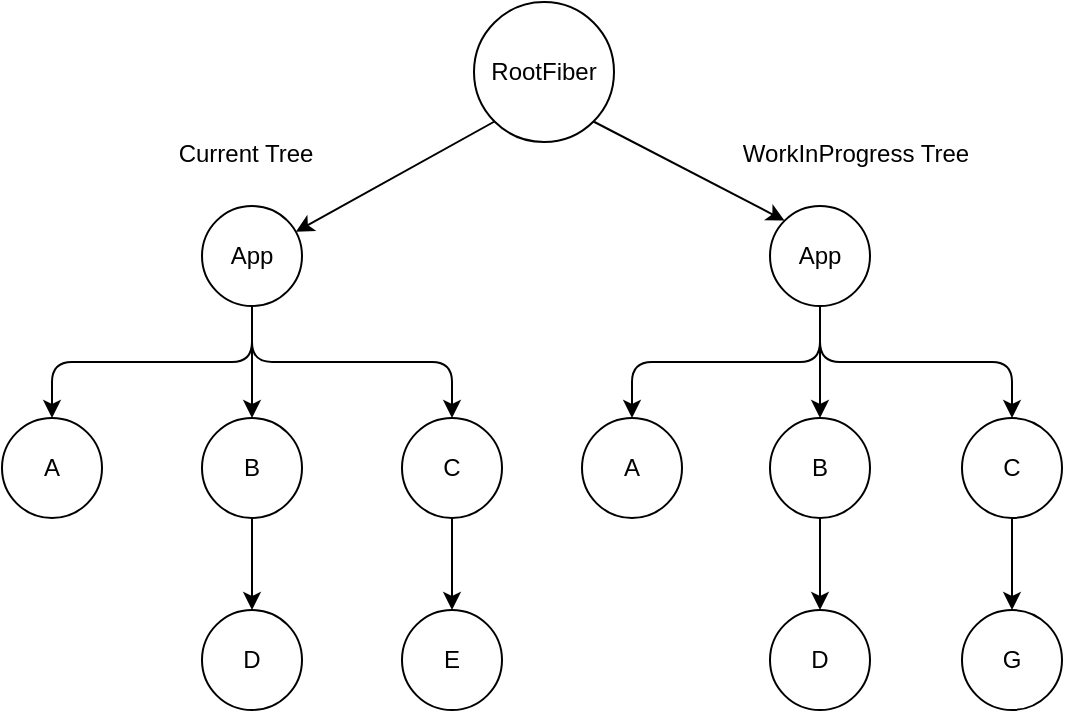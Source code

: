 <mxfile>
    <diagram id="jPk9oFTV9kVD5SW7QpQU" name="第 1 页">
        <mxGraphModel dx="652" dy="519" grid="0" gridSize="10" guides="1" tooltips="1" connect="1" arrows="1" fold="1" page="1" pageScale="1" pageWidth="827" pageHeight="1169" background="none" math="0" shadow="0">
            <root>
                <mxCell id="0"/>
                <mxCell id="1" parent="0"/>
                <mxCell id="12" style="edgeStyle=none;html=1;exitX=0;exitY=1;exitDx=0;exitDy=0;" edge="1" parent="1" source="2" target="3">
                    <mxGeometry relative="1" as="geometry"/>
                </mxCell>
                <mxCell id="13" style="html=1;exitX=1;exitY=1;exitDx=0;exitDy=0;entryX=0;entryY=0;entryDx=0;entryDy=0;" edge="1" parent="1" source="2" target="11">
                    <mxGeometry relative="1" as="geometry"/>
                </mxCell>
                <mxCell id="2" value="RootFiber" style="ellipse;whiteSpace=wrap;html=1;aspect=fixed;" vertex="1" parent="1">
                    <mxGeometry x="266" y="32" width="70" height="70" as="geometry"/>
                </mxCell>
                <mxCell id="16" style="edgeStyle=orthogonalEdgeStyle;html=1;exitX=0.5;exitY=1;exitDx=0;exitDy=0;entryX=0.5;entryY=0;entryDx=0;entryDy=0;" edge="1" parent="1" source="3" target="5">
                    <mxGeometry relative="1" as="geometry"/>
                </mxCell>
                <mxCell id="17" style="edgeStyle=orthogonalEdgeStyle;html=1;exitX=0.5;exitY=1;exitDx=0;exitDy=0;entryX=0.5;entryY=0;entryDx=0;entryDy=0;" edge="1" parent="1" source="3" target="6">
                    <mxGeometry relative="1" as="geometry"/>
                </mxCell>
                <mxCell id="18" style="edgeStyle=orthogonalEdgeStyle;html=1;exitX=0.5;exitY=1;exitDx=0;exitDy=0;entryX=0.5;entryY=0;entryDx=0;entryDy=0;" edge="1" parent="1" source="3" target="7">
                    <mxGeometry relative="1" as="geometry"/>
                </mxCell>
                <mxCell id="3" value="App" style="ellipse;whiteSpace=wrap;html=1;aspect=fixed;" vertex="1" parent="1">
                    <mxGeometry x="130" y="134" width="50" height="50" as="geometry"/>
                </mxCell>
                <mxCell id="5" value="A" style="ellipse;whiteSpace=wrap;html=1;aspect=fixed;" vertex="1" parent="1">
                    <mxGeometry x="30" y="240" width="50" height="50" as="geometry"/>
                </mxCell>
                <mxCell id="24" style="edgeStyle=none;html=1;exitX=0.5;exitY=1;exitDx=0;exitDy=0;entryX=0.5;entryY=0;entryDx=0;entryDy=0;" edge="1" parent="1" source="6" target="22">
                    <mxGeometry relative="1" as="geometry"/>
                </mxCell>
                <mxCell id="6" value="B" style="ellipse;whiteSpace=wrap;html=1;aspect=fixed;" vertex="1" parent="1">
                    <mxGeometry x="130" y="240" width="50" height="50" as="geometry"/>
                </mxCell>
                <mxCell id="28" style="edgeStyle=none;html=1;exitX=0.5;exitY=1;exitDx=0;exitDy=0;entryX=0.5;entryY=0;entryDx=0;entryDy=0;" edge="1" parent="1" source="7" target="26">
                    <mxGeometry relative="1" as="geometry"/>
                </mxCell>
                <mxCell id="7" value="C" style="ellipse;whiteSpace=wrap;html=1;aspect=fixed;" vertex="1" parent="1">
                    <mxGeometry x="230" y="240" width="50" height="50" as="geometry"/>
                </mxCell>
                <mxCell id="8" value="A" style="ellipse;whiteSpace=wrap;html=1;aspect=fixed;" vertex="1" parent="1">
                    <mxGeometry x="320" y="240" width="50" height="50" as="geometry"/>
                </mxCell>
                <mxCell id="25" style="edgeStyle=none;html=1;exitX=0.5;exitY=1;exitDx=0;exitDy=0;entryX=0.5;entryY=0;entryDx=0;entryDy=0;" edge="1" parent="1" source="9" target="23">
                    <mxGeometry relative="1" as="geometry"/>
                </mxCell>
                <mxCell id="9" value="B" style="ellipse;whiteSpace=wrap;html=1;aspect=fixed;" vertex="1" parent="1">
                    <mxGeometry x="414" y="240" width="50" height="50" as="geometry"/>
                </mxCell>
                <mxCell id="29" style="edgeStyle=none;html=1;exitX=0.5;exitY=1;exitDx=0;exitDy=0;entryX=0.5;entryY=0;entryDx=0;entryDy=0;" edge="1" parent="1" source="10" target="27">
                    <mxGeometry relative="1" as="geometry"/>
                </mxCell>
                <mxCell id="10" value="C" style="ellipse;whiteSpace=wrap;html=1;aspect=fixed;" vertex="1" parent="1">
                    <mxGeometry x="510" y="240" width="50" height="50" as="geometry"/>
                </mxCell>
                <mxCell id="19" style="edgeStyle=orthogonalEdgeStyle;html=1;exitX=0.5;exitY=1;exitDx=0;exitDy=0;entryX=0.5;entryY=0;entryDx=0;entryDy=0;" edge="1" parent="1" source="11" target="8">
                    <mxGeometry relative="1" as="geometry"/>
                </mxCell>
                <mxCell id="20" style="edgeStyle=orthogonalEdgeStyle;html=1;exitX=0.5;exitY=1;exitDx=0;exitDy=0;entryX=0.5;entryY=0;entryDx=0;entryDy=0;" edge="1" parent="1" source="11" target="9">
                    <mxGeometry relative="1" as="geometry"/>
                </mxCell>
                <mxCell id="21" style="edgeStyle=orthogonalEdgeStyle;html=1;exitX=0.5;exitY=1;exitDx=0;exitDy=0;" edge="1" parent="1" source="11" target="10">
                    <mxGeometry relative="1" as="geometry"/>
                </mxCell>
                <mxCell id="11" value="App" style="ellipse;whiteSpace=wrap;html=1;aspect=fixed;" vertex="1" parent="1">
                    <mxGeometry x="414" y="134" width="50" height="50" as="geometry"/>
                </mxCell>
                <mxCell id="22" value="D" style="ellipse;whiteSpace=wrap;html=1;aspect=fixed;" vertex="1" parent="1">
                    <mxGeometry x="130" y="336" width="50" height="50" as="geometry"/>
                </mxCell>
                <mxCell id="23" value="D" style="ellipse;whiteSpace=wrap;html=1;aspect=fixed;" vertex="1" parent="1">
                    <mxGeometry x="414" y="336" width="50" height="50" as="geometry"/>
                </mxCell>
                <mxCell id="26" value="E" style="ellipse;whiteSpace=wrap;html=1;aspect=fixed;" vertex="1" parent="1">
                    <mxGeometry x="230" y="336" width="50" height="50" as="geometry"/>
                </mxCell>
                <mxCell id="27" value="G" style="ellipse;whiteSpace=wrap;html=1;aspect=fixed;" vertex="1" parent="1">
                    <mxGeometry x="510" y="336" width="50" height="50" as="geometry"/>
                </mxCell>
                <mxCell id="30" value="Current Tree" style="text;strokeColor=none;align=center;fillColor=none;html=1;verticalAlign=middle;whiteSpace=wrap;rounded=0;" vertex="1" parent="1">
                    <mxGeometry x="106" y="93" width="92" height="30" as="geometry"/>
                </mxCell>
                <mxCell id="31" value="WorkInProgress Tree" style="text;strokeColor=none;align=center;fillColor=none;html=1;verticalAlign=middle;whiteSpace=wrap;rounded=0;" vertex="1" parent="1">
                    <mxGeometry x="393" y="93" width="128" height="30" as="geometry"/>
                </mxCell>
            </root>
        </mxGraphModel>
    </diagram>
</mxfile>